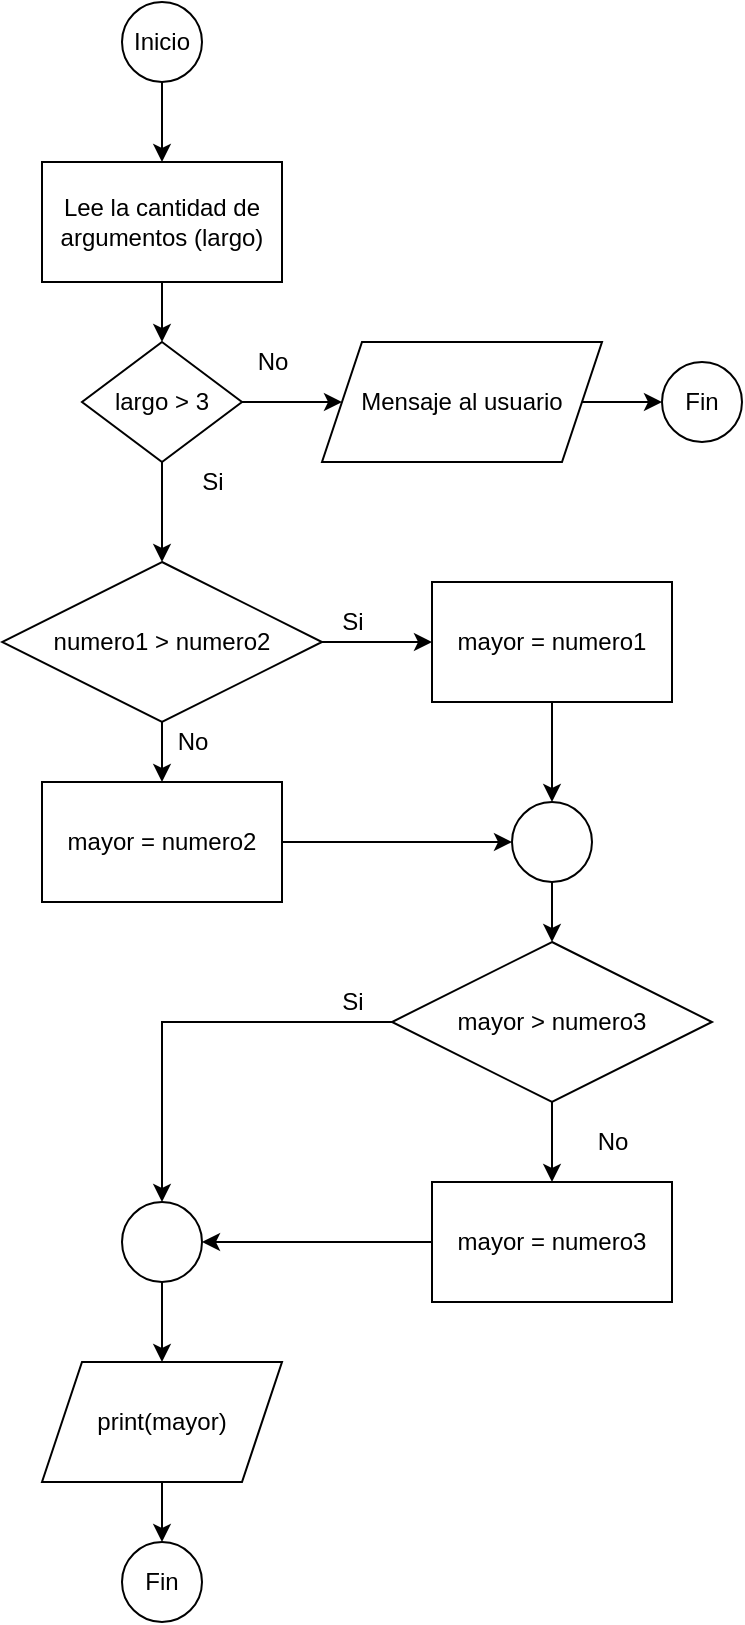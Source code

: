 <mxfile version="15.0.3" type="google"><diagram id="mfipslQ64Ijjh6u4ymin" name="Page-1"><mxGraphModel dx="1264" dy="609" grid="1" gridSize="10" guides="1" tooltips="1" connect="1" arrows="1" fold="1" page="1" pageScale="1" pageWidth="827" pageHeight="1169" math="0" shadow="0"><root><mxCell id="0"/><mxCell id="1" parent="0"/><mxCell id="FGPWGfnKjPgOiORXZqAK-5" style="edgeStyle=orthogonalEdgeStyle;rounded=0;orthogonalLoop=1;jettySize=auto;html=1;exitX=0.5;exitY=1;exitDx=0;exitDy=0;" edge="1" parent="1" source="FGPWGfnKjPgOiORXZqAK-1" target="FGPWGfnKjPgOiORXZqAK-4"><mxGeometry relative="1" as="geometry"/></mxCell><mxCell id="FGPWGfnKjPgOiORXZqAK-1" value="Inicio" style="ellipse;whiteSpace=wrap;html=1;aspect=fixed;" vertex="1" parent="1"><mxGeometry x="310" y="50" width="40" height="40" as="geometry"/></mxCell><mxCell id="FGPWGfnKjPgOiORXZqAK-2" value="Fin" style="ellipse;whiteSpace=wrap;html=1;aspect=fixed;" vertex="1" parent="1"><mxGeometry x="580" y="230" width="40" height="40" as="geometry"/></mxCell><mxCell id="FGPWGfnKjPgOiORXZqAK-9" style="edgeStyle=orthogonalEdgeStyle;rounded=0;orthogonalLoop=1;jettySize=auto;html=1;exitX=1;exitY=0.5;exitDx=0;exitDy=0;" edge="1" parent="1" source="FGPWGfnKjPgOiORXZqAK-3" target="FGPWGfnKjPgOiORXZqAK-8"><mxGeometry relative="1" as="geometry"/></mxCell><mxCell id="FGPWGfnKjPgOiORXZqAK-48" style="edgeStyle=orthogonalEdgeStyle;rounded=0;orthogonalLoop=1;jettySize=auto;html=1;exitX=0.5;exitY=1;exitDx=0;exitDy=0;entryX=0.5;entryY=0;entryDx=0;entryDy=0;" edge="1" parent="1" source="FGPWGfnKjPgOiORXZqAK-3" target="FGPWGfnKjPgOiORXZqAK-15"><mxGeometry relative="1" as="geometry"/></mxCell><mxCell id="FGPWGfnKjPgOiORXZqAK-3" value="largo &amp;gt; 3" style="rhombus;whiteSpace=wrap;html=1;" vertex="1" parent="1"><mxGeometry x="290" y="220" width="80" height="60" as="geometry"/></mxCell><mxCell id="FGPWGfnKjPgOiORXZqAK-7" style="edgeStyle=orthogonalEdgeStyle;rounded=0;orthogonalLoop=1;jettySize=auto;html=1;" edge="1" parent="1" source="FGPWGfnKjPgOiORXZqAK-4" target="FGPWGfnKjPgOiORXZqAK-3"><mxGeometry relative="1" as="geometry"/></mxCell><mxCell id="FGPWGfnKjPgOiORXZqAK-4" value="Lee la cantidad de argumentos (largo)" style="rounded=0;whiteSpace=wrap;html=1;" vertex="1" parent="1"><mxGeometry x="270" y="130" width="120" height="60" as="geometry"/></mxCell><mxCell id="FGPWGfnKjPgOiORXZqAK-10" style="edgeStyle=orthogonalEdgeStyle;rounded=0;orthogonalLoop=1;jettySize=auto;html=1;exitX=1;exitY=0.5;exitDx=0;exitDy=0;" edge="1" parent="1" source="FGPWGfnKjPgOiORXZqAK-8" target="FGPWGfnKjPgOiORXZqAK-2"><mxGeometry relative="1" as="geometry"/></mxCell><mxCell id="FGPWGfnKjPgOiORXZqAK-8" value="Mensaje al usuario" style="shape=parallelogram;perimeter=parallelogramPerimeter;whiteSpace=wrap;html=1;fixedSize=1;" vertex="1" parent="1"><mxGeometry x="410" y="220" width="140" height="60" as="geometry"/></mxCell><mxCell id="FGPWGfnKjPgOiORXZqAK-11" value="No" style="text;html=1;align=center;verticalAlign=middle;resizable=0;points=[];autosize=1;strokeColor=none;" vertex="1" parent="1"><mxGeometry x="370" y="220" width="30" height="20" as="geometry"/></mxCell><mxCell id="FGPWGfnKjPgOiORXZqAK-12" value="Si" style="text;html=1;align=center;verticalAlign=middle;resizable=0;points=[];autosize=1;strokeColor=none;" vertex="1" parent="1"><mxGeometry x="340" y="280" width="30" height="20" as="geometry"/></mxCell><mxCell id="FGPWGfnKjPgOiORXZqAK-21" style="edgeStyle=orthogonalEdgeStyle;rounded=0;orthogonalLoop=1;jettySize=auto;html=1;exitX=1;exitY=0.5;exitDx=0;exitDy=0;" edge="1" parent="1" source="FGPWGfnKjPgOiORXZqAK-15" target="FGPWGfnKjPgOiORXZqAK-20"><mxGeometry relative="1" as="geometry"/></mxCell><mxCell id="FGPWGfnKjPgOiORXZqAK-23" style="edgeStyle=orthogonalEdgeStyle;rounded=0;orthogonalLoop=1;jettySize=auto;html=1;exitX=0.5;exitY=1;exitDx=0;exitDy=0;" edge="1" parent="1" source="FGPWGfnKjPgOiORXZqAK-15" target="FGPWGfnKjPgOiORXZqAK-22"><mxGeometry relative="1" as="geometry"/></mxCell><mxCell id="FGPWGfnKjPgOiORXZqAK-15" value="numero1 &amp;gt; numero2" style="rhombus;whiteSpace=wrap;html=1;" vertex="1" parent="1"><mxGeometry x="250" y="330" width="160" height="80" as="geometry"/></mxCell><mxCell id="FGPWGfnKjPgOiORXZqAK-17" value="Si" style="text;html=1;align=center;verticalAlign=middle;resizable=0;points=[];autosize=1;strokeColor=none;" vertex="1" parent="1"><mxGeometry x="410" y="350" width="30" height="20" as="geometry"/></mxCell><mxCell id="FGPWGfnKjPgOiORXZqAK-19" value="No" style="text;html=1;align=center;verticalAlign=middle;resizable=0;points=[];autosize=1;strokeColor=none;" vertex="1" parent="1"><mxGeometry x="330" y="410" width="30" height="20" as="geometry"/></mxCell><mxCell id="FGPWGfnKjPgOiORXZqAK-29" style="edgeStyle=orthogonalEdgeStyle;rounded=0;orthogonalLoop=1;jettySize=auto;html=1;exitX=0.5;exitY=1;exitDx=0;exitDy=0;" edge="1" parent="1" source="FGPWGfnKjPgOiORXZqAK-20" target="FGPWGfnKjPgOiORXZqAK-28"><mxGeometry relative="1" as="geometry"/></mxCell><mxCell id="FGPWGfnKjPgOiORXZqAK-20" value="mayor = numero1" style="rounded=0;whiteSpace=wrap;html=1;" vertex="1" parent="1"><mxGeometry x="465" y="340" width="120" height="60" as="geometry"/></mxCell><mxCell id="FGPWGfnKjPgOiORXZqAK-30" style="edgeStyle=orthogonalEdgeStyle;rounded=0;orthogonalLoop=1;jettySize=auto;html=1;exitX=1;exitY=0.5;exitDx=0;exitDy=0;entryX=0;entryY=0.5;entryDx=0;entryDy=0;" edge="1" parent="1" source="FGPWGfnKjPgOiORXZqAK-22" target="FGPWGfnKjPgOiORXZqAK-28"><mxGeometry relative="1" as="geometry"/></mxCell><mxCell id="FGPWGfnKjPgOiORXZqAK-22" value="mayor = numero2" style="rounded=0;whiteSpace=wrap;html=1;" vertex="1" parent="1"><mxGeometry x="270" y="440" width="120" height="60" as="geometry"/></mxCell><mxCell id="FGPWGfnKjPgOiORXZqAK-32" style="edgeStyle=orthogonalEdgeStyle;rounded=0;orthogonalLoop=1;jettySize=auto;html=1;exitX=0.5;exitY=1;exitDx=0;exitDy=0;" edge="1" parent="1" source="FGPWGfnKjPgOiORXZqAK-28" target="FGPWGfnKjPgOiORXZqAK-31"><mxGeometry relative="1" as="geometry"/></mxCell><mxCell id="FGPWGfnKjPgOiORXZqAK-28" value="" style="ellipse;whiteSpace=wrap;html=1;aspect=fixed;" vertex="1" parent="1"><mxGeometry x="505" y="450" width="40" height="40" as="geometry"/></mxCell><mxCell id="FGPWGfnKjPgOiORXZqAK-36" style="edgeStyle=orthogonalEdgeStyle;rounded=0;orthogonalLoop=1;jettySize=auto;html=1;exitX=0.5;exitY=1;exitDx=0;exitDy=0;" edge="1" parent="1" source="FGPWGfnKjPgOiORXZqAK-31" target="FGPWGfnKjPgOiORXZqAK-33"><mxGeometry relative="1" as="geometry"/></mxCell><mxCell id="FGPWGfnKjPgOiORXZqAK-42" style="edgeStyle=orthogonalEdgeStyle;rounded=0;orthogonalLoop=1;jettySize=auto;html=1;exitX=0;exitY=0.5;exitDx=0;exitDy=0;" edge="1" parent="1" source="FGPWGfnKjPgOiORXZqAK-31" target="FGPWGfnKjPgOiORXZqAK-40"><mxGeometry relative="1" as="geometry"/></mxCell><mxCell id="FGPWGfnKjPgOiORXZqAK-31" value="mayor &amp;gt; numero3" style="rhombus;whiteSpace=wrap;html=1;" vertex="1" parent="1"><mxGeometry x="445" y="520" width="160" height="80" as="geometry"/></mxCell><mxCell id="FGPWGfnKjPgOiORXZqAK-41" style="edgeStyle=orthogonalEdgeStyle;rounded=0;orthogonalLoop=1;jettySize=auto;html=1;exitX=0;exitY=0.5;exitDx=0;exitDy=0;entryX=1;entryY=0.5;entryDx=0;entryDy=0;" edge="1" parent="1" source="FGPWGfnKjPgOiORXZqAK-33" target="FGPWGfnKjPgOiORXZqAK-40"><mxGeometry relative="1" as="geometry"/></mxCell><mxCell id="FGPWGfnKjPgOiORXZqAK-33" value="mayor = numero3" style="rounded=0;whiteSpace=wrap;html=1;" vertex="1" parent="1"><mxGeometry x="465" y="640" width="120" height="60" as="geometry"/></mxCell><mxCell id="FGPWGfnKjPgOiORXZqAK-37" value="Si" style="text;html=1;align=center;verticalAlign=middle;resizable=0;points=[];autosize=1;strokeColor=none;" vertex="1" parent="1"><mxGeometry x="410" y="540" width="30" height="20" as="geometry"/></mxCell><mxCell id="FGPWGfnKjPgOiORXZqAK-47" style="edgeStyle=orthogonalEdgeStyle;rounded=0;orthogonalLoop=1;jettySize=auto;html=1;" edge="1" parent="1" source="FGPWGfnKjPgOiORXZqAK-38" target="FGPWGfnKjPgOiORXZqAK-45"><mxGeometry relative="1" as="geometry"/></mxCell><mxCell id="FGPWGfnKjPgOiORXZqAK-38" value="print(mayor)" style="shape=parallelogram;perimeter=parallelogramPerimeter;whiteSpace=wrap;html=1;fixedSize=1;" vertex="1" parent="1"><mxGeometry x="270" y="730" width="120" height="60" as="geometry"/></mxCell><mxCell id="FGPWGfnKjPgOiORXZqAK-43" style="edgeStyle=orthogonalEdgeStyle;rounded=0;orthogonalLoop=1;jettySize=auto;html=1;exitX=0.5;exitY=1;exitDx=0;exitDy=0;" edge="1" parent="1" source="FGPWGfnKjPgOiORXZqAK-40" target="FGPWGfnKjPgOiORXZqAK-38"><mxGeometry relative="1" as="geometry"/></mxCell><mxCell id="FGPWGfnKjPgOiORXZqAK-40" value="" style="ellipse;whiteSpace=wrap;html=1;aspect=fixed;" vertex="1" parent="1"><mxGeometry x="310" y="650" width="40" height="40" as="geometry"/></mxCell><mxCell id="FGPWGfnKjPgOiORXZqAK-44" value="No" style="text;html=1;align=center;verticalAlign=middle;resizable=0;points=[];autosize=1;strokeColor=none;" vertex="1" parent="1"><mxGeometry x="540" y="610" width="30" height="20" as="geometry"/></mxCell><mxCell id="FGPWGfnKjPgOiORXZqAK-45" value="Fin" style="ellipse;whiteSpace=wrap;html=1;aspect=fixed;" vertex="1" parent="1"><mxGeometry x="310" y="820" width="40" height="40" as="geometry"/></mxCell></root></mxGraphModel></diagram></mxfile>
